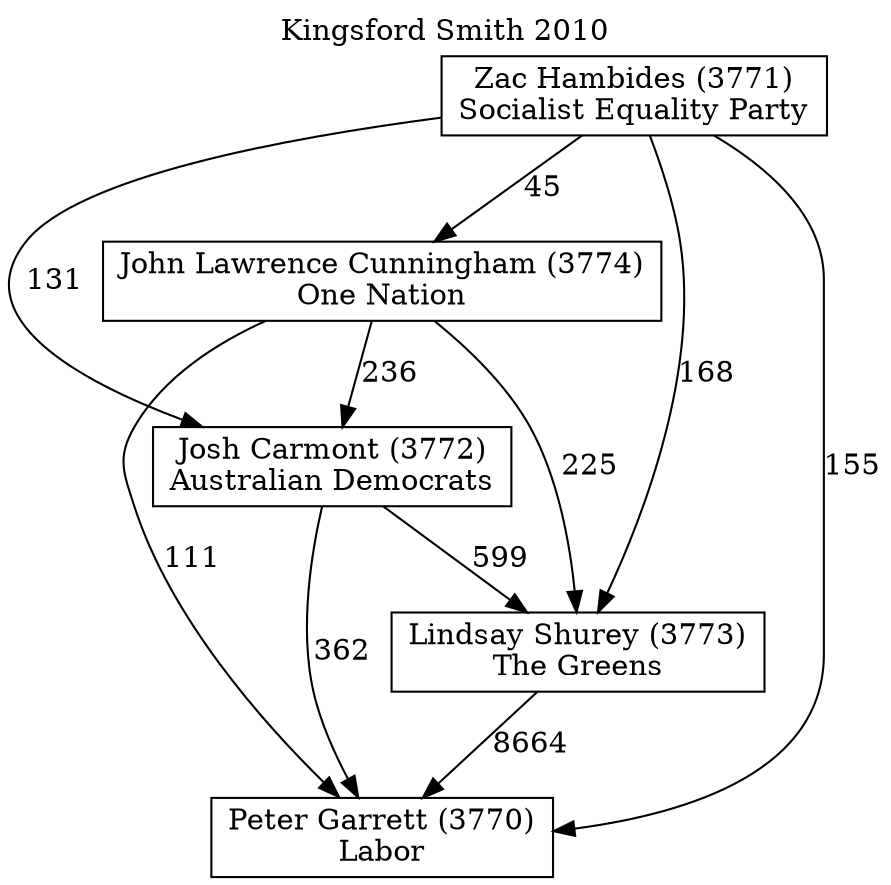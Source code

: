 // House preference flow
digraph "Peter Garrett (3770)_Kingsford Smith_2010" {
	graph [label="Kingsford Smith 2010" labelloc=t mclimit=10]
	node [shape=box]
	"John Lawrence Cunningham (3774)" [label="John Lawrence Cunningham (3774)
One Nation"]
	"Josh Carmont (3772)" [label="Josh Carmont (3772)
Australian Democrats"]
	"Lindsay Shurey (3773)" [label="Lindsay Shurey (3773)
The Greens"]
	"Peter Garrett (3770)" [label="Peter Garrett (3770)
Labor"]
	"Zac Hambides (3771)" [label="Zac Hambides (3771)
Socialist Equality Party"]
	"John Lawrence Cunningham (3774)" -> "Josh Carmont (3772)" [label=236]
	"John Lawrence Cunningham (3774)" -> "Lindsay Shurey (3773)" [label=225]
	"John Lawrence Cunningham (3774)" -> "Peter Garrett (3770)" [label=111]
	"Josh Carmont (3772)" -> "Lindsay Shurey (3773)" [label=599]
	"Josh Carmont (3772)" -> "Peter Garrett (3770)" [label=362]
	"Lindsay Shurey (3773)" -> "Peter Garrett (3770)" [label=8664]
	"Zac Hambides (3771)" -> "John Lawrence Cunningham (3774)" [label=45]
	"Zac Hambides (3771)" -> "Josh Carmont (3772)" [label=131]
	"Zac Hambides (3771)" -> "Lindsay Shurey (3773)" [label=168]
	"Zac Hambides (3771)" -> "Peter Garrett (3770)" [label=155]
}
